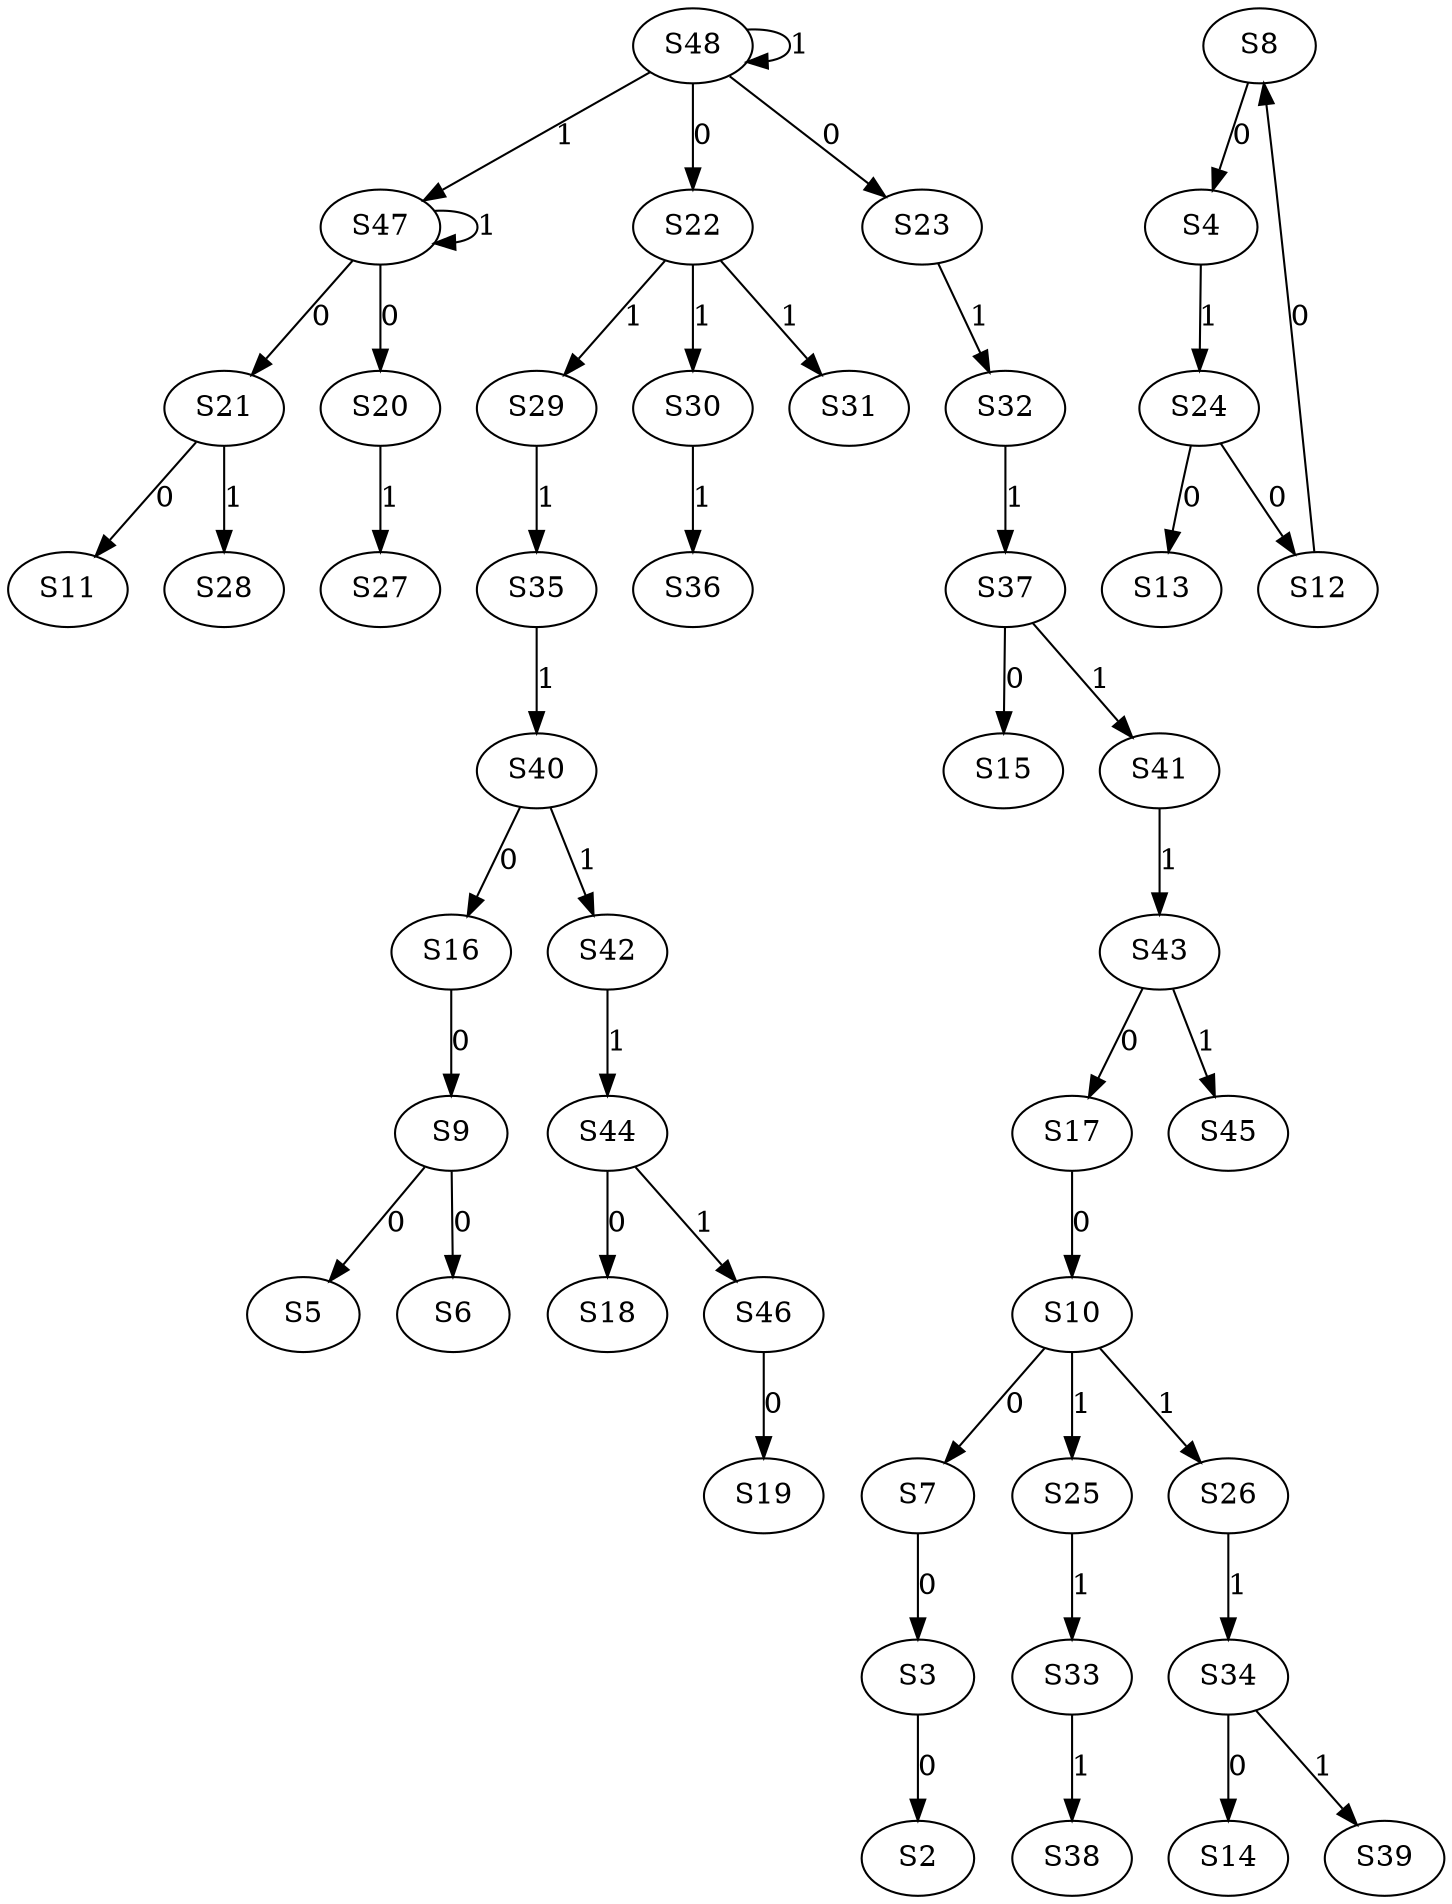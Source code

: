 strict digraph {
	S3 -> S2 [ label = 0 ];
	S7 -> S3 [ label = 0 ];
	S8 -> S4 [ label = 0 ];
	S9 -> S5 [ label = 0 ];
	S9 -> S6 [ label = 0 ];
	S10 -> S7 [ label = 0 ];
	S12 -> S8 [ label = 0 ];
	S16 -> S9 [ label = 0 ];
	S17 -> S10 [ label = 0 ];
	S21 -> S11 [ label = 0 ];
	S24 -> S12 [ label = 0 ];
	S24 -> S13 [ label = 0 ];
	S34 -> S14 [ label = 0 ];
	S37 -> S15 [ label = 0 ];
	S40 -> S16 [ label = 0 ];
	S43 -> S17 [ label = 0 ];
	S44 -> S18 [ label = 0 ];
	S46 -> S19 [ label = 0 ];
	S47 -> S20 [ label = 0 ];
	S47 -> S21 [ label = 0 ];
	S48 -> S22 [ label = 0 ];
	S48 -> S23 [ label = 0 ];
	S4 -> S24 [ label = 1 ];
	S10 -> S25 [ label = 1 ];
	S10 -> S26 [ label = 1 ];
	S20 -> S27 [ label = 1 ];
	S21 -> S28 [ label = 1 ];
	S22 -> S29 [ label = 1 ];
	S22 -> S30 [ label = 1 ];
	S22 -> S31 [ label = 1 ];
	S23 -> S32 [ label = 1 ];
	S25 -> S33 [ label = 1 ];
	S26 -> S34 [ label = 1 ];
	S29 -> S35 [ label = 1 ];
	S30 -> S36 [ label = 1 ];
	S32 -> S37 [ label = 1 ];
	S33 -> S38 [ label = 1 ];
	S34 -> S39 [ label = 1 ];
	S35 -> S40 [ label = 1 ];
	S37 -> S41 [ label = 1 ];
	S40 -> S42 [ label = 1 ];
	S41 -> S43 [ label = 1 ];
	S42 -> S44 [ label = 1 ];
	S43 -> S45 [ label = 1 ];
	S44 -> S46 [ label = 1 ];
	S48 -> S47 [ label = 1 ];
	S48 -> S48 [ label = 1 ];
	S47 -> S47 [ label = 1 ];
}